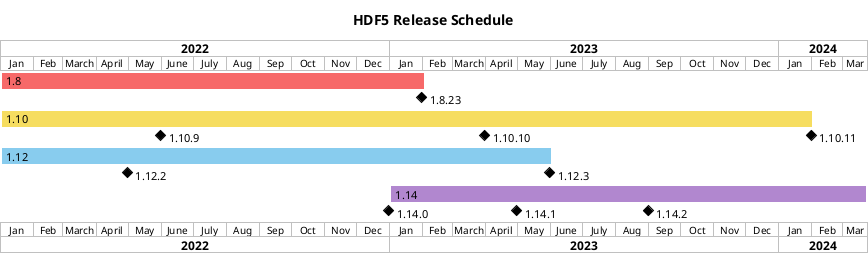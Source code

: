 The release timeline was generated on PlantUML (https://plantuml.com)

The current script:

@startgantt

title HDF5 Release Schedule

projectscale monthly
Project starts 2022-01-01

[1.8] starts 2022-01-01 and lasts 57 weeks
[1.8.23] happens 2023-01-31
[1.8] is colored in #F76969

[1.10] starts 2022-01-01 and lasts 109 weeks
[1.10.9] happens 2022-05-31
[1.10.10] happens 2023-03-31
[1.10.11] happens 2024-01-31
[1.10.10] displays on same row as [1.10.9]
[1.10.11] displays on same row as [1.10.9]
[1.10] is colored in #F6DD60

[1.12] starts 2022-01-01 and lasts 74 weeks
[1.12.2] happens 2022-04-30
[1.12.3] happens 2023-05-31
[1.12.3] displays on same row as [1.12.2]
[1.12] is colored in #88CCEE

[1.14] starts at 2023-01-01 and lasts 64 weeks
[1.14.0] happens at 2022-12-31
[1.14.1] happens at 2023-04-30
[1.14.2] happens at 2023-08-31
[1.14.1] displays on same row as [1.14.0]
[1.14.2] displays on same row as [1.14.0]
[1.14] is colored in #B187CF

@endgantt
